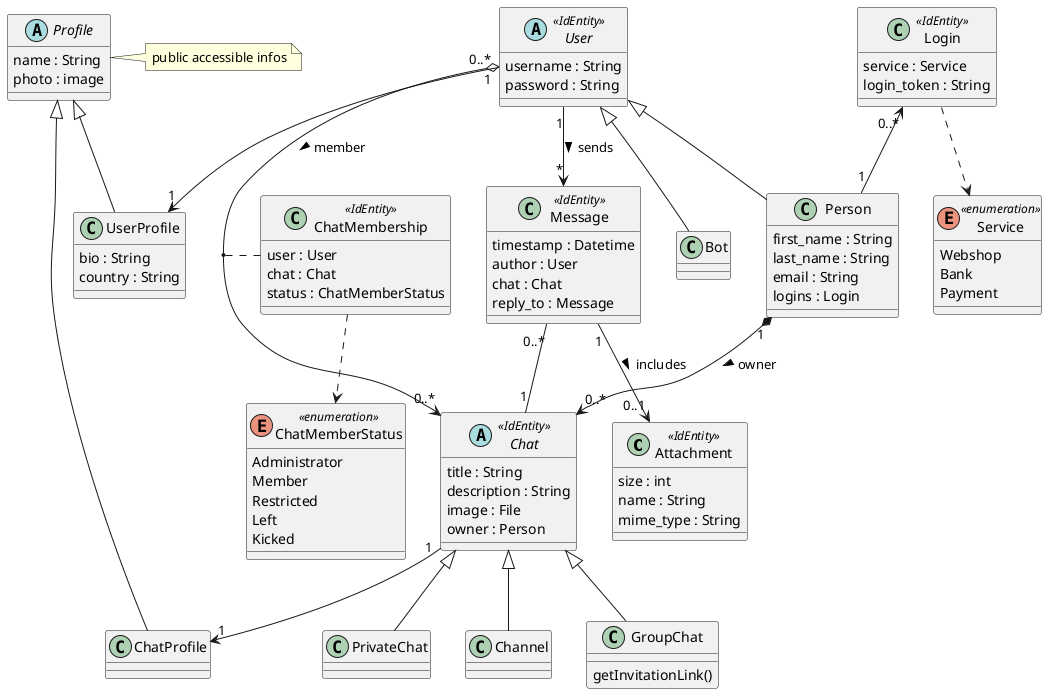 @startuml chat-domain
' classes in alphabetical order
class Attachment <<IdEntity>> {
    size : int
    name : String
    mime_type : String
}

abstract class Chat <<IdEntity>> {
    title : String
    description : String
    image : File
    owner : Person
}

class ChatMembership <<IdEntity>> {
    user : User
    chat : Chat
    status : ChatMemberStatus
}

enum ChatMemberStatus <<enumeration>> {
    Administrator
    Member
    Restricted
    Left
    Kicked
}

class ChatProfile

class GroupChat {
    getInvitationLink()
}

class Login <<IdEntity>> {
    service : Service
    login_token : String
}

class Message <<IdEntity>> {
    timestamp : Datetime
    author : User
    chat : Chat
    reply_to : Message
}

class Person {
    first_name : String
    last_name : String
    email : String
    logins : Login
}

class PrivateChat

abstract class Profile {
    name : String
    photo : image
}

enum Service <<enumeration>> {
    Webshop
    Bank
    Payment
}

abstract class User <<IdEntity>> {
    username : String
    password : String
}

class UserProfile {
    bio : String
    country : String
}

' Inheritance
'' Profile
Profile <|-- ChatProfile
Profile <|-- UserProfile
'' Chat inheritance
Chat <|-- PrivateChat
Chat <|-- GroupChat
Chat <|-- Channel

'' Person inheritance
User <|-- Person
User <|-- Bot

' Relations
'' to Chat
Person "1" *--> "0..*" Chat : owner >
User "0..*" o--> "0..*" Chat : member >
(User, Chat) .. ChatMembership

'' to Message
User "1" --> "*" Message : sends >
Message "0..*" -- "1" Chat
Message "1" --> "0..1" Attachment : includes >

'' with Enumerations
Login ..> Service
ChatMembership ..> ChatMemberStatus

'' Misc
Login "0..*" <-- "1" Person
User "1" --> "1" UserProfile
Chat "1" --> "1" ChatProfile

note right of Profile: public accessible infos
@enduml
